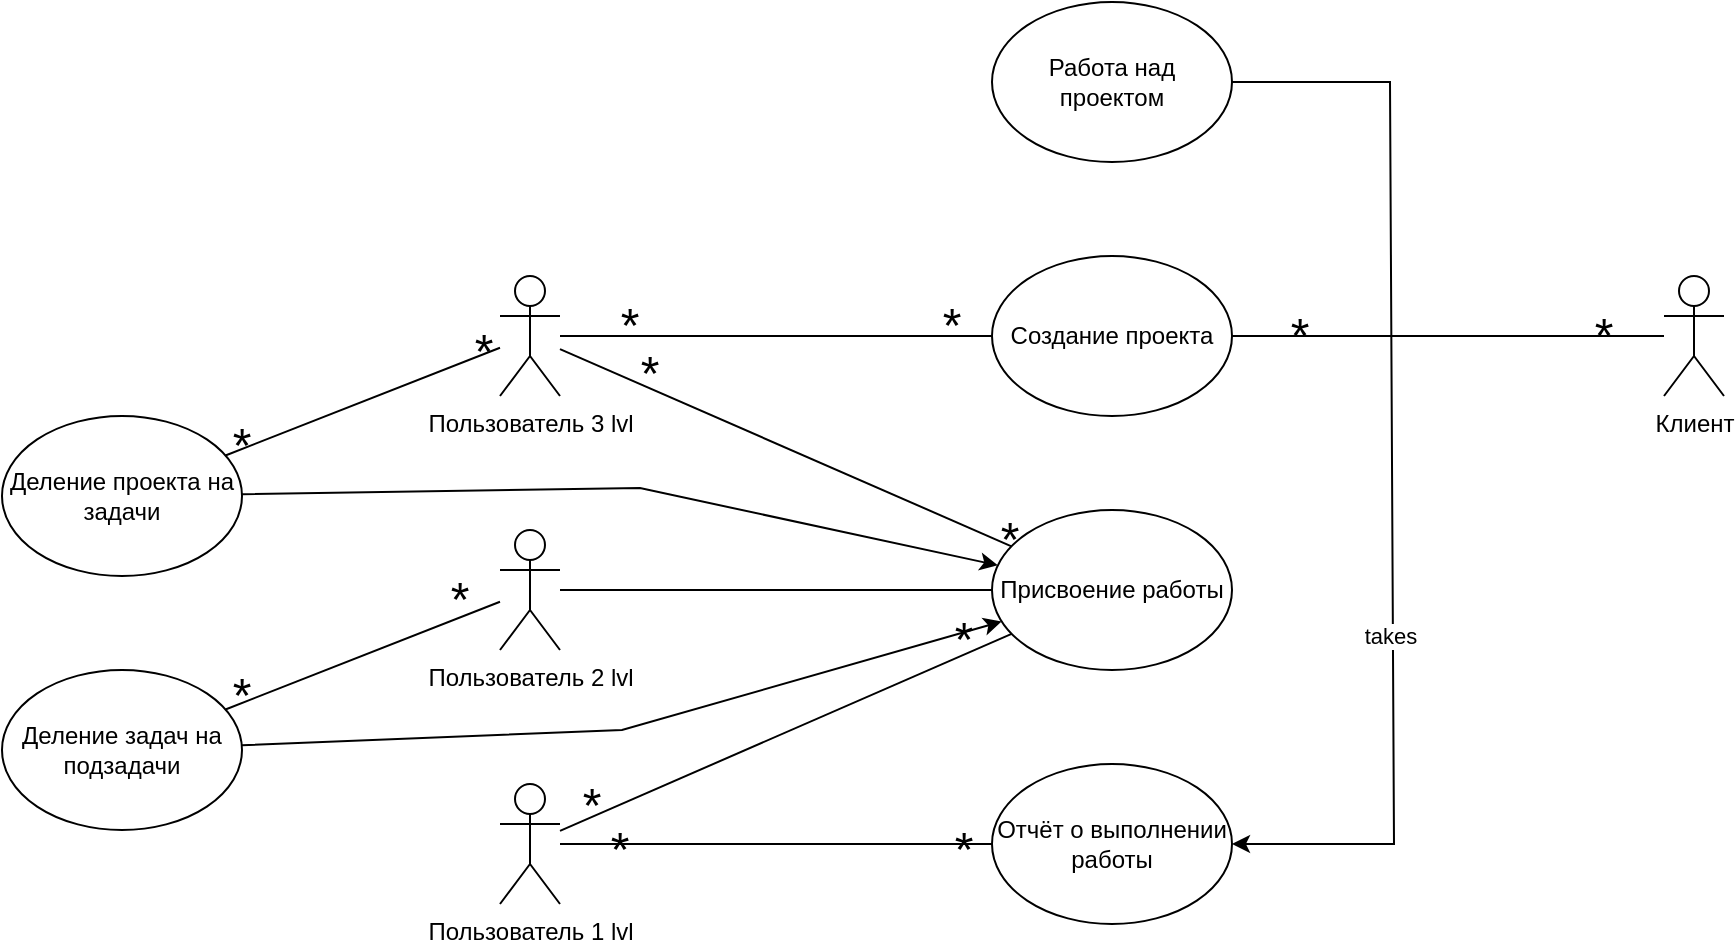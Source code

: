 <mxfile version="24.0.1" type="device">
  <diagram name="Страница — 1" id="kfxAFMkqVUG1HZ9h6khj">
    <mxGraphModel dx="2117" dy="1699" grid="0" gridSize="10" guides="1" tooltips="1" connect="1" arrows="1" fold="1" page="1" pageScale="1" pageWidth="827" pageHeight="1169" math="0" shadow="0">
      <root>
        <mxCell id="0" />
        <mxCell id="1" parent="0" />
        <mxCell id="HUqOLofMIyzFOh7bs3RX-1" value="Пользователь 1 lvl" style="shape=umlActor;verticalLabelPosition=bottom;verticalAlign=top;html=1;outlineConnect=0;" vertex="1" parent="1">
          <mxGeometry x="96" y="351" width="30" height="60" as="geometry" />
        </mxCell>
        <mxCell id="HUqOLofMIyzFOh7bs3RX-2" value="Пользователь 2 lvl" style="shape=umlActor;verticalLabelPosition=bottom;verticalAlign=top;html=1;outlineConnect=0;" vertex="1" parent="1">
          <mxGeometry x="96" y="224" width="30" height="60" as="geometry" />
        </mxCell>
        <mxCell id="HUqOLofMIyzFOh7bs3RX-3" value="Пользователь 3 lvl" style="shape=umlActor;verticalLabelPosition=bottom;verticalAlign=top;html=1;outlineConnect=0;" vertex="1" parent="1">
          <mxGeometry x="96" y="97" width="30" height="60" as="geometry" />
        </mxCell>
        <mxCell id="HUqOLofMIyzFOh7bs3RX-4" value="Клиент&lt;div&gt;&lt;br&gt;&lt;/div&gt;" style="shape=umlActor;verticalLabelPosition=bottom;verticalAlign=top;html=1;outlineConnect=0;" vertex="1" parent="1">
          <mxGeometry x="678" y="97" width="30" height="60" as="geometry" />
        </mxCell>
        <mxCell id="HUqOLofMIyzFOh7bs3RX-5" value="Создание проекта" style="ellipse;whiteSpace=wrap;html=1;" vertex="1" parent="1">
          <mxGeometry x="342" y="87" width="120" height="80" as="geometry" />
        </mxCell>
        <mxCell id="HUqOLofMIyzFOh7bs3RX-6" value="" style="endArrow=none;html=1;rounded=0;" edge="1" parent="1" source="HUqOLofMIyzFOh7bs3RX-5" target="HUqOLofMIyzFOh7bs3RX-4">
          <mxGeometry width="50" height="50" relative="1" as="geometry">
            <mxPoint x="515" y="191" as="sourcePoint" />
            <mxPoint x="565" y="141" as="targetPoint" />
          </mxGeometry>
        </mxCell>
        <mxCell id="HUqOLofMIyzFOh7bs3RX-7" value="" style="endArrow=none;html=1;rounded=0;" edge="1" parent="1" source="HUqOLofMIyzFOh7bs3RX-3" target="HUqOLofMIyzFOh7bs3RX-5">
          <mxGeometry width="50" height="50" relative="1" as="geometry">
            <mxPoint x="225" y="247" as="sourcePoint" />
            <mxPoint x="275" y="197" as="targetPoint" />
          </mxGeometry>
        </mxCell>
        <mxCell id="HUqOLofMIyzFOh7bs3RX-8" value="Деление проекта на задачи" style="ellipse;whiteSpace=wrap;html=1;" vertex="1" parent="1">
          <mxGeometry x="-153" y="167" width="120" height="80" as="geometry" />
        </mxCell>
        <mxCell id="HUqOLofMIyzFOh7bs3RX-9" value="Присвоение работы" style="ellipse;whiteSpace=wrap;html=1;" vertex="1" parent="1">
          <mxGeometry x="342" y="214" width="120" height="80" as="geometry" />
        </mxCell>
        <mxCell id="HUqOLofMIyzFOh7bs3RX-10" value="" style="endArrow=none;html=1;rounded=0;" edge="1" parent="1" source="HUqOLofMIyzFOh7bs3RX-9" target="HUqOLofMIyzFOh7bs3RX-3">
          <mxGeometry width="50" height="50" relative="1" as="geometry">
            <mxPoint x="204" y="250" as="sourcePoint" />
            <mxPoint x="254" y="200" as="targetPoint" />
          </mxGeometry>
        </mxCell>
        <mxCell id="HUqOLofMIyzFOh7bs3RX-11" value="" style="endArrow=none;html=1;rounded=0;" edge="1" parent="1" source="HUqOLofMIyzFOh7bs3RX-1" target="HUqOLofMIyzFOh7bs3RX-9">
          <mxGeometry width="50" height="50" relative="1" as="geometry">
            <mxPoint x="290" y="411" as="sourcePoint" />
            <mxPoint x="340" y="361" as="targetPoint" />
          </mxGeometry>
        </mxCell>
        <mxCell id="HUqOLofMIyzFOh7bs3RX-12" value="" style="endArrow=none;html=1;rounded=0;" edge="1" parent="1" source="HUqOLofMIyzFOh7bs3RX-2" target="HUqOLofMIyzFOh7bs3RX-9">
          <mxGeometry width="50" height="50" relative="1" as="geometry">
            <mxPoint x="183" y="305" as="sourcePoint" />
            <mxPoint x="233" y="255" as="targetPoint" />
          </mxGeometry>
        </mxCell>
        <mxCell id="HUqOLofMIyzFOh7bs3RX-13" value="Деление задач на подзадачи" style="ellipse;whiteSpace=wrap;html=1;" vertex="1" parent="1">
          <mxGeometry x="-153" y="294" width="120" height="80" as="geometry" />
        </mxCell>
        <mxCell id="HUqOLofMIyzFOh7bs3RX-14" value="" style="endArrow=none;html=1;rounded=0;" edge="1" parent="1" source="HUqOLofMIyzFOh7bs3RX-8" target="HUqOLofMIyzFOh7bs3RX-3">
          <mxGeometry width="50" height="50" relative="1" as="geometry">
            <mxPoint x="-22" y="165" as="sourcePoint" />
            <mxPoint x="28" y="115" as="targetPoint" />
          </mxGeometry>
        </mxCell>
        <mxCell id="HUqOLofMIyzFOh7bs3RX-15" value="" style="endArrow=none;html=1;rounded=0;" edge="1" parent="1" source="HUqOLofMIyzFOh7bs3RX-13" target="HUqOLofMIyzFOh7bs3RX-2">
          <mxGeometry width="50" height="50" relative="1" as="geometry">
            <mxPoint x="-16" y="311" as="sourcePoint" />
            <mxPoint x="34" y="261" as="targetPoint" />
          </mxGeometry>
        </mxCell>
        <mxCell id="HUqOLofMIyzFOh7bs3RX-16" value="" style="endArrow=classic;html=1;rounded=0;" edge="1" parent="1" source="HUqOLofMIyzFOh7bs3RX-8" target="HUqOLofMIyzFOh7bs3RX-9">
          <mxGeometry width="50" height="50" relative="1" as="geometry">
            <mxPoint x="-20" y="256" as="sourcePoint" />
            <mxPoint x="30" y="206" as="targetPoint" />
            <Array as="points">
              <mxPoint x="166" y="203" />
            </Array>
          </mxGeometry>
        </mxCell>
        <mxCell id="HUqOLofMIyzFOh7bs3RX-17" value="" style="endArrow=classic;html=1;rounded=0;" edge="1" parent="1" source="HUqOLofMIyzFOh7bs3RX-13" target="HUqOLofMIyzFOh7bs3RX-9">
          <mxGeometry width="50" height="50" relative="1" as="geometry">
            <mxPoint x="32" y="378" as="sourcePoint" />
            <mxPoint x="82" y="328" as="targetPoint" />
            <Array as="points">
              <mxPoint x="157" y="324" />
            </Array>
          </mxGeometry>
        </mxCell>
        <mxCell id="HUqOLofMIyzFOh7bs3RX-18" value="Отчёт о выполнении работы" style="ellipse;whiteSpace=wrap;html=1;" vertex="1" parent="1">
          <mxGeometry x="342" y="341" width="120" height="80" as="geometry" />
        </mxCell>
        <mxCell id="HUqOLofMIyzFOh7bs3RX-19" value="" style="endArrow=none;html=1;rounded=0;" edge="1" parent="1" source="HUqOLofMIyzFOh7bs3RX-1" target="HUqOLofMIyzFOh7bs3RX-18">
          <mxGeometry width="50" height="50" relative="1" as="geometry">
            <mxPoint x="208" y="421" as="sourcePoint" />
            <mxPoint x="258" y="371" as="targetPoint" />
          </mxGeometry>
        </mxCell>
        <mxCell id="HUqOLofMIyzFOh7bs3RX-20" value="Работа над проектом" style="ellipse;whiteSpace=wrap;html=1;" vertex="1" parent="1">
          <mxGeometry x="342" y="-40" width="120" height="80" as="geometry" />
        </mxCell>
        <mxCell id="HUqOLofMIyzFOh7bs3RX-22" value="" style="endArrow=classic;html=1;rounded=0;" edge="1" parent="1" source="HUqOLofMIyzFOh7bs3RX-20" target="HUqOLofMIyzFOh7bs3RX-18">
          <mxGeometry width="50" height="50" relative="1" as="geometry">
            <mxPoint x="558" y="347" as="sourcePoint" />
            <mxPoint x="608" y="297" as="targetPoint" />
            <Array as="points">
              <mxPoint x="541" />
              <mxPoint x="543" y="381" />
            </Array>
          </mxGeometry>
        </mxCell>
        <mxCell id="HUqOLofMIyzFOh7bs3RX-23" value="takes" style="edgeLabel;html=1;align=center;verticalAlign=middle;resizable=0;points=[];" vertex="1" connectable="0" parent="HUqOLofMIyzFOh7bs3RX-22">
          <mxGeometry x="0.315" y="-2" relative="1" as="geometry">
            <mxPoint as="offset" />
          </mxGeometry>
        </mxCell>
        <mxCell id="HUqOLofMIyzFOh7bs3RX-27" value="&lt;font style=&quot;font-size: 24px;&quot;&gt;*&lt;/font&gt;" style="text;html=1;align=center;verticalAlign=middle;whiteSpace=wrap;rounded=0;" vertex="1" parent="1">
          <mxGeometry x="131" y="107" width="60" height="30" as="geometry" />
        </mxCell>
        <mxCell id="HUqOLofMIyzFOh7bs3RX-28" value="&lt;font style=&quot;font-size: 24px;&quot;&gt;*&lt;/font&gt;" style="text;html=1;align=center;verticalAlign=middle;whiteSpace=wrap;rounded=0;" vertex="1" parent="1">
          <mxGeometry x="292" y="107" width="60" height="30" as="geometry" />
        </mxCell>
        <mxCell id="HUqOLofMIyzFOh7bs3RX-29" value="&lt;font style=&quot;font-size: 24px;&quot;&gt;*&lt;/font&gt;" style="text;html=1;align=center;verticalAlign=middle;whiteSpace=wrap;rounded=0;" vertex="1" parent="1">
          <mxGeometry x="466" y="112" width="60" height="30" as="geometry" />
        </mxCell>
        <mxCell id="HUqOLofMIyzFOh7bs3RX-31" value="&lt;font style=&quot;font-size: 24px;&quot;&gt;*&lt;/font&gt;" style="text;html=1;align=center;verticalAlign=middle;whiteSpace=wrap;rounded=0;" vertex="1" parent="1">
          <mxGeometry x="618" y="112" width="60" height="30" as="geometry" />
        </mxCell>
        <mxCell id="HUqOLofMIyzFOh7bs3RX-32" value="&lt;font style=&quot;font-size: 24px;&quot;&gt;*&lt;/font&gt;" style="text;html=1;align=center;verticalAlign=middle;whiteSpace=wrap;rounded=0;" vertex="1" parent="1">
          <mxGeometry x="141" y="131" width="60" height="30" as="geometry" />
        </mxCell>
        <mxCell id="HUqOLofMIyzFOh7bs3RX-33" value="&lt;font style=&quot;font-size: 24px;&quot;&gt;*&lt;/font&gt;" style="text;html=1;align=center;verticalAlign=middle;whiteSpace=wrap;rounded=0;" vertex="1" parent="1">
          <mxGeometry x="321" y="214" width="60" height="30" as="geometry" />
        </mxCell>
        <mxCell id="HUqOLofMIyzFOh7bs3RX-34" value="&lt;font style=&quot;font-size: 24px;&quot;&gt;*&lt;/font&gt;" style="text;html=1;align=center;verticalAlign=middle;whiteSpace=wrap;rounded=0;" vertex="1" parent="1">
          <mxGeometry x="112" y="347" width="60" height="30" as="geometry" />
        </mxCell>
        <mxCell id="HUqOLofMIyzFOh7bs3RX-35" value="&lt;font style=&quot;font-size: 24px;&quot;&gt;*&lt;/font&gt;" style="text;html=1;align=center;verticalAlign=middle;whiteSpace=wrap;rounded=0;" vertex="1" parent="1">
          <mxGeometry x="298" y="264" width="60" height="30" as="geometry" />
        </mxCell>
        <mxCell id="HUqOLofMIyzFOh7bs3RX-36" value="&lt;font style=&quot;font-size: 24px;&quot;&gt;*&lt;/font&gt;" style="text;html=1;align=center;verticalAlign=middle;whiteSpace=wrap;rounded=0;" vertex="1" parent="1">
          <mxGeometry x="46" y="244" width="60" height="30" as="geometry" />
        </mxCell>
        <mxCell id="HUqOLofMIyzFOh7bs3RX-37" value="&lt;font style=&quot;font-size: 24px;&quot;&gt;*&lt;/font&gt;" style="text;html=1;align=center;verticalAlign=middle;whiteSpace=wrap;rounded=0;" vertex="1" parent="1">
          <mxGeometry x="-63" y="292" width="60" height="30" as="geometry" />
        </mxCell>
        <mxCell id="HUqOLofMIyzFOh7bs3RX-38" value="&lt;font style=&quot;font-size: 24px;&quot;&gt;*&lt;/font&gt;" style="text;html=1;align=center;verticalAlign=middle;whiteSpace=wrap;rounded=0;" vertex="1" parent="1">
          <mxGeometry x="-63" y="167" width="60" height="30" as="geometry" />
        </mxCell>
        <mxCell id="HUqOLofMIyzFOh7bs3RX-39" value="&lt;font style=&quot;font-size: 24px;&quot;&gt;*&lt;/font&gt;" style="text;html=1;align=center;verticalAlign=middle;whiteSpace=wrap;rounded=0;" vertex="1" parent="1">
          <mxGeometry x="58" y="120" width="60" height="30" as="geometry" />
        </mxCell>
        <mxCell id="HUqOLofMIyzFOh7bs3RX-40" value="&lt;font style=&quot;font-size: 24px;&quot;&gt;*&lt;/font&gt;" style="text;html=1;align=center;verticalAlign=middle;whiteSpace=wrap;rounded=0;" vertex="1" parent="1">
          <mxGeometry x="126" y="369" width="60" height="30" as="geometry" />
        </mxCell>
        <mxCell id="HUqOLofMIyzFOh7bs3RX-41" value="&lt;font style=&quot;font-size: 24px;&quot;&gt;*&lt;/font&gt;" style="text;html=1;align=center;verticalAlign=middle;whiteSpace=wrap;rounded=0;" vertex="1" parent="1">
          <mxGeometry x="298" y="369" width="60" height="30" as="geometry" />
        </mxCell>
      </root>
    </mxGraphModel>
  </diagram>
</mxfile>
